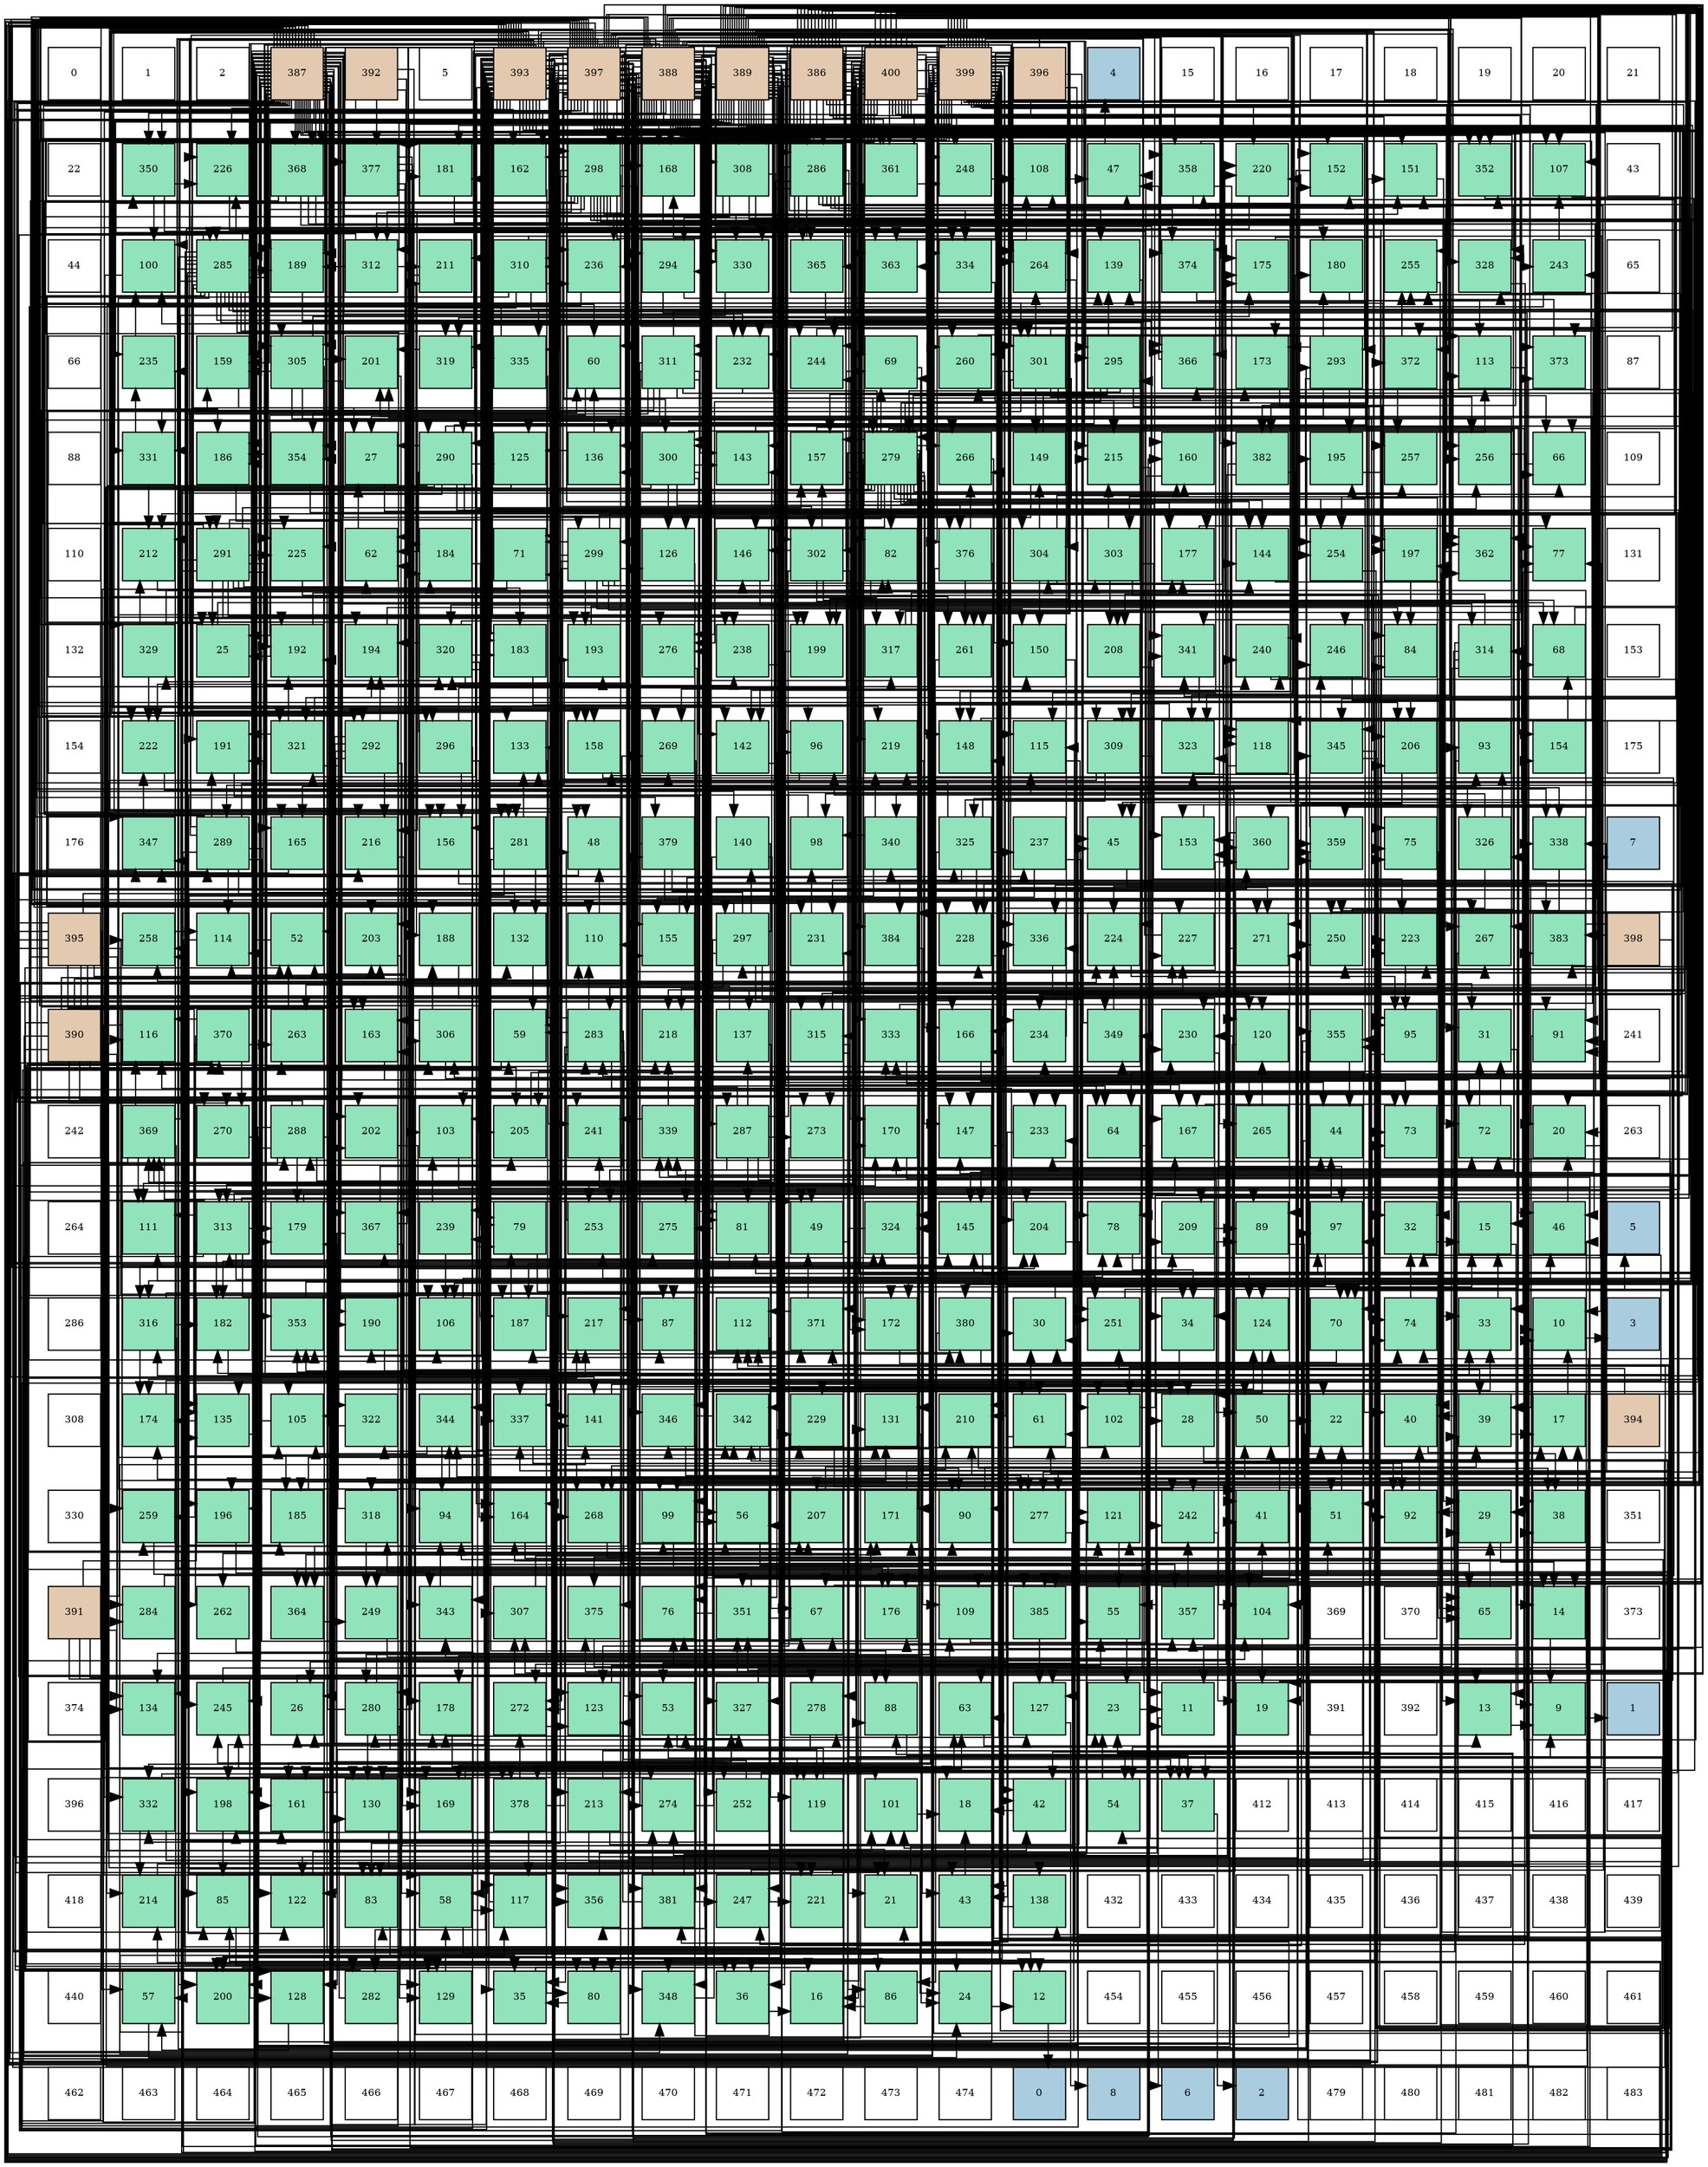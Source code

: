 digraph layout{
 rankdir=TB;
 splines=ortho;
 node [style=filled shape=square fixedsize=true width=0.6];
0[label="0", fontsize=8, fillcolor="#ffffff"];
1[label="1", fontsize=8, fillcolor="#ffffff"];
2[label="2", fontsize=8, fillcolor="#ffffff"];
3[label="387", fontsize=8, fillcolor="#e3c9af"];
4[label="392", fontsize=8, fillcolor="#e3c9af"];
5[label="5", fontsize=8, fillcolor="#ffffff"];
6[label="393", fontsize=8, fillcolor="#e3c9af"];
7[label="397", fontsize=8, fillcolor="#e3c9af"];
8[label="388", fontsize=8, fillcolor="#e3c9af"];
9[label="389", fontsize=8, fillcolor="#e3c9af"];
10[label="386", fontsize=8, fillcolor="#e3c9af"];
11[label="400", fontsize=8, fillcolor="#e3c9af"];
12[label="399", fontsize=8, fillcolor="#e3c9af"];
13[label="396", fontsize=8, fillcolor="#e3c9af"];
14[label="4", fontsize=8, fillcolor="#a9ccde"];
15[label="15", fontsize=8, fillcolor="#ffffff"];
16[label="16", fontsize=8, fillcolor="#ffffff"];
17[label="17", fontsize=8, fillcolor="#ffffff"];
18[label="18", fontsize=8, fillcolor="#ffffff"];
19[label="19", fontsize=8, fillcolor="#ffffff"];
20[label="20", fontsize=8, fillcolor="#ffffff"];
21[label="21", fontsize=8, fillcolor="#ffffff"];
22[label="22", fontsize=8, fillcolor="#ffffff"];
23[label="350", fontsize=8, fillcolor="#91e3bb"];
24[label="226", fontsize=8, fillcolor="#91e3bb"];
25[label="368", fontsize=8, fillcolor="#91e3bb"];
26[label="377", fontsize=8, fillcolor="#91e3bb"];
27[label="181", fontsize=8, fillcolor="#91e3bb"];
28[label="162", fontsize=8, fillcolor="#91e3bb"];
29[label="298", fontsize=8, fillcolor="#91e3bb"];
30[label="168", fontsize=8, fillcolor="#91e3bb"];
31[label="308", fontsize=8, fillcolor="#91e3bb"];
32[label="286", fontsize=8, fillcolor="#91e3bb"];
33[label="361", fontsize=8, fillcolor="#91e3bb"];
34[label="248", fontsize=8, fillcolor="#91e3bb"];
35[label="108", fontsize=8, fillcolor="#91e3bb"];
36[label="47", fontsize=8, fillcolor="#91e3bb"];
37[label="358", fontsize=8, fillcolor="#91e3bb"];
38[label="220", fontsize=8, fillcolor="#91e3bb"];
39[label="152", fontsize=8, fillcolor="#91e3bb"];
40[label="151", fontsize=8, fillcolor="#91e3bb"];
41[label="352", fontsize=8, fillcolor="#91e3bb"];
42[label="107", fontsize=8, fillcolor="#91e3bb"];
43[label="43", fontsize=8, fillcolor="#ffffff"];
44[label="44", fontsize=8, fillcolor="#ffffff"];
45[label="100", fontsize=8, fillcolor="#91e3bb"];
46[label="285", fontsize=8, fillcolor="#91e3bb"];
47[label="189", fontsize=8, fillcolor="#91e3bb"];
48[label="312", fontsize=8, fillcolor="#91e3bb"];
49[label="211", fontsize=8, fillcolor="#91e3bb"];
50[label="310", fontsize=8, fillcolor="#91e3bb"];
51[label="236", fontsize=8, fillcolor="#91e3bb"];
52[label="294", fontsize=8, fillcolor="#91e3bb"];
53[label="330", fontsize=8, fillcolor="#91e3bb"];
54[label="365", fontsize=8, fillcolor="#91e3bb"];
55[label="363", fontsize=8, fillcolor="#91e3bb"];
56[label="334", fontsize=8, fillcolor="#91e3bb"];
57[label="264", fontsize=8, fillcolor="#91e3bb"];
58[label="139", fontsize=8, fillcolor="#91e3bb"];
59[label="374", fontsize=8, fillcolor="#91e3bb"];
60[label="175", fontsize=8, fillcolor="#91e3bb"];
61[label="180", fontsize=8, fillcolor="#91e3bb"];
62[label="255", fontsize=8, fillcolor="#91e3bb"];
63[label="328", fontsize=8, fillcolor="#91e3bb"];
64[label="243", fontsize=8, fillcolor="#91e3bb"];
65[label="65", fontsize=8, fillcolor="#ffffff"];
66[label="66", fontsize=8, fillcolor="#ffffff"];
67[label="235", fontsize=8, fillcolor="#91e3bb"];
68[label="159", fontsize=8, fillcolor="#91e3bb"];
69[label="305", fontsize=8, fillcolor="#91e3bb"];
70[label="201", fontsize=8, fillcolor="#91e3bb"];
71[label="319", fontsize=8, fillcolor="#91e3bb"];
72[label="335", fontsize=8, fillcolor="#91e3bb"];
73[label="60", fontsize=8, fillcolor="#91e3bb"];
74[label="311", fontsize=8, fillcolor="#91e3bb"];
75[label="232", fontsize=8, fillcolor="#91e3bb"];
76[label="244", fontsize=8, fillcolor="#91e3bb"];
77[label="69", fontsize=8, fillcolor="#91e3bb"];
78[label="260", fontsize=8, fillcolor="#91e3bb"];
79[label="301", fontsize=8, fillcolor="#91e3bb"];
80[label="295", fontsize=8, fillcolor="#91e3bb"];
81[label="366", fontsize=8, fillcolor="#91e3bb"];
82[label="173", fontsize=8, fillcolor="#91e3bb"];
83[label="293", fontsize=8, fillcolor="#91e3bb"];
84[label="372", fontsize=8, fillcolor="#91e3bb"];
85[label="113", fontsize=8, fillcolor="#91e3bb"];
86[label="373", fontsize=8, fillcolor="#91e3bb"];
87[label="87", fontsize=8, fillcolor="#ffffff"];
88[label="88", fontsize=8, fillcolor="#ffffff"];
89[label="331", fontsize=8, fillcolor="#91e3bb"];
90[label="186", fontsize=8, fillcolor="#91e3bb"];
91[label="354", fontsize=8, fillcolor="#91e3bb"];
92[label="27", fontsize=8, fillcolor="#91e3bb"];
93[label="290", fontsize=8, fillcolor="#91e3bb"];
94[label="125", fontsize=8, fillcolor="#91e3bb"];
95[label="136", fontsize=8, fillcolor="#91e3bb"];
96[label="300", fontsize=8, fillcolor="#91e3bb"];
97[label="143", fontsize=8, fillcolor="#91e3bb"];
98[label="157", fontsize=8, fillcolor="#91e3bb"];
99[label="279", fontsize=8, fillcolor="#91e3bb"];
100[label="266", fontsize=8, fillcolor="#91e3bb"];
101[label="149", fontsize=8, fillcolor="#91e3bb"];
102[label="215", fontsize=8, fillcolor="#91e3bb"];
103[label="160", fontsize=8, fillcolor="#91e3bb"];
104[label="382", fontsize=8, fillcolor="#91e3bb"];
105[label="195", fontsize=8, fillcolor="#91e3bb"];
106[label="257", fontsize=8, fillcolor="#91e3bb"];
107[label="256", fontsize=8, fillcolor="#91e3bb"];
108[label="66", fontsize=8, fillcolor="#91e3bb"];
109[label="109", fontsize=8, fillcolor="#ffffff"];
110[label="110", fontsize=8, fillcolor="#ffffff"];
111[label="212", fontsize=8, fillcolor="#91e3bb"];
112[label="291", fontsize=8, fillcolor="#91e3bb"];
113[label="225", fontsize=8, fillcolor="#91e3bb"];
114[label="62", fontsize=8, fillcolor="#91e3bb"];
115[label="184", fontsize=8, fillcolor="#91e3bb"];
116[label="71", fontsize=8, fillcolor="#91e3bb"];
117[label="299", fontsize=8, fillcolor="#91e3bb"];
118[label="126", fontsize=8, fillcolor="#91e3bb"];
119[label="146", fontsize=8, fillcolor="#91e3bb"];
120[label="302", fontsize=8, fillcolor="#91e3bb"];
121[label="82", fontsize=8, fillcolor="#91e3bb"];
122[label="376", fontsize=8, fillcolor="#91e3bb"];
123[label="304", fontsize=8, fillcolor="#91e3bb"];
124[label="303", fontsize=8, fillcolor="#91e3bb"];
125[label="177", fontsize=8, fillcolor="#91e3bb"];
126[label="144", fontsize=8, fillcolor="#91e3bb"];
127[label="254", fontsize=8, fillcolor="#91e3bb"];
128[label="197", fontsize=8, fillcolor="#91e3bb"];
129[label="362", fontsize=8, fillcolor="#91e3bb"];
130[label="77", fontsize=8, fillcolor="#91e3bb"];
131[label="131", fontsize=8, fillcolor="#ffffff"];
132[label="132", fontsize=8, fillcolor="#ffffff"];
133[label="329", fontsize=8, fillcolor="#91e3bb"];
134[label="25", fontsize=8, fillcolor="#91e3bb"];
135[label="192", fontsize=8, fillcolor="#91e3bb"];
136[label="194", fontsize=8, fillcolor="#91e3bb"];
137[label="320", fontsize=8, fillcolor="#91e3bb"];
138[label="183", fontsize=8, fillcolor="#91e3bb"];
139[label="193", fontsize=8, fillcolor="#91e3bb"];
140[label="276", fontsize=8, fillcolor="#91e3bb"];
141[label="238", fontsize=8, fillcolor="#91e3bb"];
142[label="199", fontsize=8, fillcolor="#91e3bb"];
143[label="317", fontsize=8, fillcolor="#91e3bb"];
144[label="261", fontsize=8, fillcolor="#91e3bb"];
145[label="150", fontsize=8, fillcolor="#91e3bb"];
146[label="208", fontsize=8, fillcolor="#91e3bb"];
147[label="341", fontsize=8, fillcolor="#91e3bb"];
148[label="240", fontsize=8, fillcolor="#91e3bb"];
149[label="246", fontsize=8, fillcolor="#91e3bb"];
150[label="84", fontsize=8, fillcolor="#91e3bb"];
151[label="314", fontsize=8, fillcolor="#91e3bb"];
152[label="68", fontsize=8, fillcolor="#91e3bb"];
153[label="153", fontsize=8, fillcolor="#ffffff"];
154[label="154", fontsize=8, fillcolor="#ffffff"];
155[label="222", fontsize=8, fillcolor="#91e3bb"];
156[label="191", fontsize=8, fillcolor="#91e3bb"];
157[label="321", fontsize=8, fillcolor="#91e3bb"];
158[label="292", fontsize=8, fillcolor="#91e3bb"];
159[label="296", fontsize=8, fillcolor="#91e3bb"];
160[label="133", fontsize=8, fillcolor="#91e3bb"];
161[label="158", fontsize=8, fillcolor="#91e3bb"];
162[label="269", fontsize=8, fillcolor="#91e3bb"];
163[label="142", fontsize=8, fillcolor="#91e3bb"];
164[label="96", fontsize=8, fillcolor="#91e3bb"];
165[label="219", fontsize=8, fillcolor="#91e3bb"];
166[label="148", fontsize=8, fillcolor="#91e3bb"];
167[label="115", fontsize=8, fillcolor="#91e3bb"];
168[label="309", fontsize=8, fillcolor="#91e3bb"];
169[label="323", fontsize=8, fillcolor="#91e3bb"];
170[label="118", fontsize=8, fillcolor="#91e3bb"];
171[label="345", fontsize=8, fillcolor="#91e3bb"];
172[label="206", fontsize=8, fillcolor="#91e3bb"];
173[label="93", fontsize=8, fillcolor="#91e3bb"];
174[label="154", fontsize=8, fillcolor="#91e3bb"];
175[label="175", fontsize=8, fillcolor="#ffffff"];
176[label="176", fontsize=8, fillcolor="#ffffff"];
177[label="347", fontsize=8, fillcolor="#91e3bb"];
178[label="289", fontsize=8, fillcolor="#91e3bb"];
179[label="165", fontsize=8, fillcolor="#91e3bb"];
180[label="216", fontsize=8, fillcolor="#91e3bb"];
181[label="156", fontsize=8, fillcolor="#91e3bb"];
182[label="281", fontsize=8, fillcolor="#91e3bb"];
183[label="48", fontsize=8, fillcolor="#91e3bb"];
184[label="379", fontsize=8, fillcolor="#91e3bb"];
185[label="140", fontsize=8, fillcolor="#91e3bb"];
186[label="98", fontsize=8, fillcolor="#91e3bb"];
187[label="340", fontsize=8, fillcolor="#91e3bb"];
188[label="325", fontsize=8, fillcolor="#91e3bb"];
189[label="237", fontsize=8, fillcolor="#91e3bb"];
190[label="45", fontsize=8, fillcolor="#91e3bb"];
191[label="153", fontsize=8, fillcolor="#91e3bb"];
192[label="360", fontsize=8, fillcolor="#91e3bb"];
193[label="359", fontsize=8, fillcolor="#91e3bb"];
194[label="75", fontsize=8, fillcolor="#91e3bb"];
195[label="326", fontsize=8, fillcolor="#91e3bb"];
196[label="338", fontsize=8, fillcolor="#91e3bb"];
197[label="7", fontsize=8, fillcolor="#a9ccde"];
198[label="395", fontsize=8, fillcolor="#e3c9af"];
199[label="258", fontsize=8, fillcolor="#91e3bb"];
200[label="114", fontsize=8, fillcolor="#91e3bb"];
201[label="52", fontsize=8, fillcolor="#91e3bb"];
202[label="203", fontsize=8, fillcolor="#91e3bb"];
203[label="188", fontsize=8, fillcolor="#91e3bb"];
204[label="132", fontsize=8, fillcolor="#91e3bb"];
205[label="110", fontsize=8, fillcolor="#91e3bb"];
206[label="155", fontsize=8, fillcolor="#91e3bb"];
207[label="297", fontsize=8, fillcolor="#91e3bb"];
208[label="231", fontsize=8, fillcolor="#91e3bb"];
209[label="384", fontsize=8, fillcolor="#91e3bb"];
210[label="228", fontsize=8, fillcolor="#91e3bb"];
211[label="336", fontsize=8, fillcolor="#91e3bb"];
212[label="224", fontsize=8, fillcolor="#91e3bb"];
213[label="227", fontsize=8, fillcolor="#91e3bb"];
214[label="271", fontsize=8, fillcolor="#91e3bb"];
215[label="250", fontsize=8, fillcolor="#91e3bb"];
216[label="223", fontsize=8, fillcolor="#91e3bb"];
217[label="267", fontsize=8, fillcolor="#91e3bb"];
218[label="383", fontsize=8, fillcolor="#91e3bb"];
219[label="398", fontsize=8, fillcolor="#e3c9af"];
220[label="390", fontsize=8, fillcolor="#e3c9af"];
221[label="116", fontsize=8, fillcolor="#91e3bb"];
222[label="370", fontsize=8, fillcolor="#91e3bb"];
223[label="263", fontsize=8, fillcolor="#91e3bb"];
224[label="163", fontsize=8, fillcolor="#91e3bb"];
225[label="306", fontsize=8, fillcolor="#91e3bb"];
226[label="59", fontsize=8, fillcolor="#91e3bb"];
227[label="283", fontsize=8, fillcolor="#91e3bb"];
228[label="218", fontsize=8, fillcolor="#91e3bb"];
229[label="137", fontsize=8, fillcolor="#91e3bb"];
230[label="315", fontsize=8, fillcolor="#91e3bb"];
231[label="333", fontsize=8, fillcolor="#91e3bb"];
232[label="166", fontsize=8, fillcolor="#91e3bb"];
233[label="234", fontsize=8, fillcolor="#91e3bb"];
234[label="349", fontsize=8, fillcolor="#91e3bb"];
235[label="230", fontsize=8, fillcolor="#91e3bb"];
236[label="120", fontsize=8, fillcolor="#91e3bb"];
237[label="355", fontsize=8, fillcolor="#91e3bb"];
238[label="95", fontsize=8, fillcolor="#91e3bb"];
239[label="31", fontsize=8, fillcolor="#91e3bb"];
240[label="91", fontsize=8, fillcolor="#91e3bb"];
241[label="241", fontsize=8, fillcolor="#ffffff"];
242[label="242", fontsize=8, fillcolor="#ffffff"];
243[label="369", fontsize=8, fillcolor="#91e3bb"];
244[label="270", fontsize=8, fillcolor="#91e3bb"];
245[label="288", fontsize=8, fillcolor="#91e3bb"];
246[label="202", fontsize=8, fillcolor="#91e3bb"];
247[label="103", fontsize=8, fillcolor="#91e3bb"];
248[label="205", fontsize=8, fillcolor="#91e3bb"];
249[label="241", fontsize=8, fillcolor="#91e3bb"];
250[label="339", fontsize=8, fillcolor="#91e3bb"];
251[label="287", fontsize=8, fillcolor="#91e3bb"];
252[label="273", fontsize=8, fillcolor="#91e3bb"];
253[label="170", fontsize=8, fillcolor="#91e3bb"];
254[label="147", fontsize=8, fillcolor="#91e3bb"];
255[label="233", fontsize=8, fillcolor="#91e3bb"];
256[label="64", fontsize=8, fillcolor="#91e3bb"];
257[label="167", fontsize=8, fillcolor="#91e3bb"];
258[label="265", fontsize=8, fillcolor="#91e3bb"];
259[label="44", fontsize=8, fillcolor="#91e3bb"];
260[label="73", fontsize=8, fillcolor="#91e3bb"];
261[label="72", fontsize=8, fillcolor="#91e3bb"];
262[label="20", fontsize=8, fillcolor="#91e3bb"];
263[label="263", fontsize=8, fillcolor="#ffffff"];
264[label="264", fontsize=8, fillcolor="#ffffff"];
265[label="111", fontsize=8, fillcolor="#91e3bb"];
266[label="313", fontsize=8, fillcolor="#91e3bb"];
267[label="179", fontsize=8, fillcolor="#91e3bb"];
268[label="367", fontsize=8, fillcolor="#91e3bb"];
269[label="239", fontsize=8, fillcolor="#91e3bb"];
270[label="79", fontsize=8, fillcolor="#91e3bb"];
271[label="253", fontsize=8, fillcolor="#91e3bb"];
272[label="275", fontsize=8, fillcolor="#91e3bb"];
273[label="81", fontsize=8, fillcolor="#91e3bb"];
274[label="49", fontsize=8, fillcolor="#91e3bb"];
275[label="324", fontsize=8, fillcolor="#91e3bb"];
276[label="145", fontsize=8, fillcolor="#91e3bb"];
277[label="204", fontsize=8, fillcolor="#91e3bb"];
278[label="78", fontsize=8, fillcolor="#91e3bb"];
279[label="209", fontsize=8, fillcolor="#91e3bb"];
280[label="89", fontsize=8, fillcolor="#91e3bb"];
281[label="97", fontsize=8, fillcolor="#91e3bb"];
282[label="32", fontsize=8, fillcolor="#91e3bb"];
283[label="15", fontsize=8, fillcolor="#91e3bb"];
284[label="46", fontsize=8, fillcolor="#91e3bb"];
285[label="5", fontsize=8, fillcolor="#a9ccde"];
286[label="286", fontsize=8, fillcolor="#ffffff"];
287[label="316", fontsize=8, fillcolor="#91e3bb"];
288[label="182", fontsize=8, fillcolor="#91e3bb"];
289[label="353", fontsize=8, fillcolor="#91e3bb"];
290[label="190", fontsize=8, fillcolor="#91e3bb"];
291[label="106", fontsize=8, fillcolor="#91e3bb"];
292[label="187", fontsize=8, fillcolor="#91e3bb"];
293[label="217", fontsize=8, fillcolor="#91e3bb"];
294[label="87", fontsize=8, fillcolor="#91e3bb"];
295[label="112", fontsize=8, fillcolor="#91e3bb"];
296[label="371", fontsize=8, fillcolor="#91e3bb"];
297[label="172", fontsize=8, fillcolor="#91e3bb"];
298[label="380", fontsize=8, fillcolor="#91e3bb"];
299[label="30", fontsize=8, fillcolor="#91e3bb"];
300[label="251", fontsize=8, fillcolor="#91e3bb"];
301[label="34", fontsize=8, fillcolor="#91e3bb"];
302[label="124", fontsize=8, fillcolor="#91e3bb"];
303[label="70", fontsize=8, fillcolor="#91e3bb"];
304[label="74", fontsize=8, fillcolor="#91e3bb"];
305[label="33", fontsize=8, fillcolor="#91e3bb"];
306[label="10", fontsize=8, fillcolor="#91e3bb"];
307[label="3", fontsize=8, fillcolor="#a9ccde"];
308[label="308", fontsize=8, fillcolor="#ffffff"];
309[label="174", fontsize=8, fillcolor="#91e3bb"];
310[label="135", fontsize=8, fillcolor="#91e3bb"];
311[label="105", fontsize=8, fillcolor="#91e3bb"];
312[label="322", fontsize=8, fillcolor="#91e3bb"];
313[label="344", fontsize=8, fillcolor="#91e3bb"];
314[label="337", fontsize=8, fillcolor="#91e3bb"];
315[label="141", fontsize=8, fillcolor="#91e3bb"];
316[label="346", fontsize=8, fillcolor="#91e3bb"];
317[label="342", fontsize=8, fillcolor="#91e3bb"];
318[label="229", fontsize=8, fillcolor="#91e3bb"];
319[label="131", fontsize=8, fillcolor="#91e3bb"];
320[label="210", fontsize=8, fillcolor="#91e3bb"];
321[label="61", fontsize=8, fillcolor="#91e3bb"];
322[label="102", fontsize=8, fillcolor="#91e3bb"];
323[label="28", fontsize=8, fillcolor="#91e3bb"];
324[label="50", fontsize=8, fillcolor="#91e3bb"];
325[label="22", fontsize=8, fillcolor="#91e3bb"];
326[label="40", fontsize=8, fillcolor="#91e3bb"];
327[label="39", fontsize=8, fillcolor="#91e3bb"];
328[label="17", fontsize=8, fillcolor="#91e3bb"];
329[label="394", fontsize=8, fillcolor="#e3c9af"];
330[label="330", fontsize=8, fillcolor="#ffffff"];
331[label="259", fontsize=8, fillcolor="#91e3bb"];
332[label="196", fontsize=8, fillcolor="#91e3bb"];
333[label="185", fontsize=8, fillcolor="#91e3bb"];
334[label="318", fontsize=8, fillcolor="#91e3bb"];
335[label="94", fontsize=8, fillcolor="#91e3bb"];
336[label="164", fontsize=8, fillcolor="#91e3bb"];
337[label="268", fontsize=8, fillcolor="#91e3bb"];
338[label="99", fontsize=8, fillcolor="#91e3bb"];
339[label="56", fontsize=8, fillcolor="#91e3bb"];
340[label="207", fontsize=8, fillcolor="#91e3bb"];
341[label="171", fontsize=8, fillcolor="#91e3bb"];
342[label="90", fontsize=8, fillcolor="#91e3bb"];
343[label="277", fontsize=8, fillcolor="#91e3bb"];
344[label="121", fontsize=8, fillcolor="#91e3bb"];
345[label="242", fontsize=8, fillcolor="#91e3bb"];
346[label="41", fontsize=8, fillcolor="#91e3bb"];
347[label="51", fontsize=8, fillcolor="#91e3bb"];
348[label="92", fontsize=8, fillcolor="#91e3bb"];
349[label="29", fontsize=8, fillcolor="#91e3bb"];
350[label="38", fontsize=8, fillcolor="#91e3bb"];
351[label="351", fontsize=8, fillcolor="#ffffff"];
352[label="391", fontsize=8, fillcolor="#e3c9af"];
353[label="284", fontsize=8, fillcolor="#91e3bb"];
354[label="262", fontsize=8, fillcolor="#91e3bb"];
355[label="364", fontsize=8, fillcolor="#91e3bb"];
356[label="249", fontsize=8, fillcolor="#91e3bb"];
357[label="343", fontsize=8, fillcolor="#91e3bb"];
358[label="307", fontsize=8, fillcolor="#91e3bb"];
359[label="375", fontsize=8, fillcolor="#91e3bb"];
360[label="76", fontsize=8, fillcolor="#91e3bb"];
361[label="351", fontsize=8, fillcolor="#91e3bb"];
362[label="67", fontsize=8, fillcolor="#91e3bb"];
363[label="176", fontsize=8, fillcolor="#91e3bb"];
364[label="109", fontsize=8, fillcolor="#91e3bb"];
365[label="385", fontsize=8, fillcolor="#91e3bb"];
366[label="55", fontsize=8, fillcolor="#91e3bb"];
367[label="357", fontsize=8, fillcolor="#91e3bb"];
368[label="104", fontsize=8, fillcolor="#91e3bb"];
369[label="369", fontsize=8, fillcolor="#ffffff"];
370[label="370", fontsize=8, fillcolor="#ffffff"];
371[label="65", fontsize=8, fillcolor="#91e3bb"];
372[label="14", fontsize=8, fillcolor="#91e3bb"];
373[label="373", fontsize=8, fillcolor="#ffffff"];
374[label="374", fontsize=8, fillcolor="#ffffff"];
375[label="134", fontsize=8, fillcolor="#91e3bb"];
376[label="245", fontsize=8, fillcolor="#91e3bb"];
377[label="26", fontsize=8, fillcolor="#91e3bb"];
378[label="280", fontsize=8, fillcolor="#91e3bb"];
379[label="178", fontsize=8, fillcolor="#91e3bb"];
380[label="272", fontsize=8, fillcolor="#91e3bb"];
381[label="123", fontsize=8, fillcolor="#91e3bb"];
382[label="53", fontsize=8, fillcolor="#91e3bb"];
383[label="327", fontsize=8, fillcolor="#91e3bb"];
384[label="278", fontsize=8, fillcolor="#91e3bb"];
385[label="88", fontsize=8, fillcolor="#91e3bb"];
386[label="63", fontsize=8, fillcolor="#91e3bb"];
387[label="127", fontsize=8, fillcolor="#91e3bb"];
388[label="23", fontsize=8, fillcolor="#91e3bb"];
389[label="11", fontsize=8, fillcolor="#91e3bb"];
390[label="19", fontsize=8, fillcolor="#91e3bb"];
391[label="391", fontsize=8, fillcolor="#ffffff"];
392[label="392", fontsize=8, fillcolor="#ffffff"];
393[label="13", fontsize=8, fillcolor="#91e3bb"];
394[label="9", fontsize=8, fillcolor="#91e3bb"];
395[label="1", fontsize=8, fillcolor="#a9ccde"];
396[label="396", fontsize=8, fillcolor="#ffffff"];
397[label="332", fontsize=8, fillcolor="#91e3bb"];
398[label="198", fontsize=8, fillcolor="#91e3bb"];
399[label="161", fontsize=8, fillcolor="#91e3bb"];
400[label="130", fontsize=8, fillcolor="#91e3bb"];
401[label="169", fontsize=8, fillcolor="#91e3bb"];
402[label="378", fontsize=8, fillcolor="#91e3bb"];
403[label="213", fontsize=8, fillcolor="#91e3bb"];
404[label="274", fontsize=8, fillcolor="#91e3bb"];
405[label="252", fontsize=8, fillcolor="#91e3bb"];
406[label="119", fontsize=8, fillcolor="#91e3bb"];
407[label="101", fontsize=8, fillcolor="#91e3bb"];
408[label="18", fontsize=8, fillcolor="#91e3bb"];
409[label="42", fontsize=8, fillcolor="#91e3bb"];
410[label="54", fontsize=8, fillcolor="#91e3bb"];
411[label="37", fontsize=8, fillcolor="#91e3bb"];
412[label="412", fontsize=8, fillcolor="#ffffff"];
413[label="413", fontsize=8, fillcolor="#ffffff"];
414[label="414", fontsize=8, fillcolor="#ffffff"];
415[label="415", fontsize=8, fillcolor="#ffffff"];
416[label="416", fontsize=8, fillcolor="#ffffff"];
417[label="417", fontsize=8, fillcolor="#ffffff"];
418[label="418", fontsize=8, fillcolor="#ffffff"];
419[label="214", fontsize=8, fillcolor="#91e3bb"];
420[label="85", fontsize=8, fillcolor="#91e3bb"];
421[label="122", fontsize=8, fillcolor="#91e3bb"];
422[label="83", fontsize=8, fillcolor="#91e3bb"];
423[label="58", fontsize=8, fillcolor="#91e3bb"];
424[label="117", fontsize=8, fillcolor="#91e3bb"];
425[label="356", fontsize=8, fillcolor="#91e3bb"];
426[label="381", fontsize=8, fillcolor="#91e3bb"];
427[label="247", fontsize=8, fillcolor="#91e3bb"];
428[label="221", fontsize=8, fillcolor="#91e3bb"];
429[label="21", fontsize=8, fillcolor="#91e3bb"];
430[label="43", fontsize=8, fillcolor="#91e3bb"];
431[label="138", fontsize=8, fillcolor="#91e3bb"];
432[label="432", fontsize=8, fillcolor="#ffffff"];
433[label="433", fontsize=8, fillcolor="#ffffff"];
434[label="434", fontsize=8, fillcolor="#ffffff"];
435[label="435", fontsize=8, fillcolor="#ffffff"];
436[label="436", fontsize=8, fillcolor="#ffffff"];
437[label="437", fontsize=8, fillcolor="#ffffff"];
438[label="438", fontsize=8, fillcolor="#ffffff"];
439[label="439", fontsize=8, fillcolor="#ffffff"];
440[label="440", fontsize=8, fillcolor="#ffffff"];
441[label="57", fontsize=8, fillcolor="#91e3bb"];
442[label="200", fontsize=8, fillcolor="#91e3bb"];
443[label="128", fontsize=8, fillcolor="#91e3bb"];
444[label="282", fontsize=8, fillcolor="#91e3bb"];
445[label="129", fontsize=8, fillcolor="#91e3bb"];
446[label="35", fontsize=8, fillcolor="#91e3bb"];
447[label="80", fontsize=8, fillcolor="#91e3bb"];
448[label="348", fontsize=8, fillcolor="#91e3bb"];
449[label="36", fontsize=8, fillcolor="#91e3bb"];
450[label="16", fontsize=8, fillcolor="#91e3bb"];
451[label="86", fontsize=8, fillcolor="#91e3bb"];
452[label="24", fontsize=8, fillcolor="#91e3bb"];
453[label="12", fontsize=8, fillcolor="#91e3bb"];
454[label="454", fontsize=8, fillcolor="#ffffff"];
455[label="455", fontsize=8, fillcolor="#ffffff"];
456[label="456", fontsize=8, fillcolor="#ffffff"];
457[label="457", fontsize=8, fillcolor="#ffffff"];
458[label="458", fontsize=8, fillcolor="#ffffff"];
459[label="459", fontsize=8, fillcolor="#ffffff"];
460[label="460", fontsize=8, fillcolor="#ffffff"];
461[label="461", fontsize=8, fillcolor="#ffffff"];
462[label="462", fontsize=8, fillcolor="#ffffff"];
463[label="463", fontsize=8, fillcolor="#ffffff"];
464[label="464", fontsize=8, fillcolor="#ffffff"];
465[label="465", fontsize=8, fillcolor="#ffffff"];
466[label="466", fontsize=8, fillcolor="#ffffff"];
467[label="467", fontsize=8, fillcolor="#ffffff"];
468[label="468", fontsize=8, fillcolor="#ffffff"];
469[label="469", fontsize=8, fillcolor="#ffffff"];
470[label="470", fontsize=8, fillcolor="#ffffff"];
471[label="471", fontsize=8, fillcolor="#ffffff"];
472[label="472", fontsize=8, fillcolor="#ffffff"];
473[label="473", fontsize=8, fillcolor="#ffffff"];
474[label="474", fontsize=8, fillcolor="#ffffff"];
475[label="0", fontsize=8, fillcolor="#a9ccde"];
476[label="8", fontsize=8, fillcolor="#a9ccde"];
477[label="6", fontsize=8, fillcolor="#a9ccde"];
478[label="2", fontsize=8, fillcolor="#a9ccde"];
479[label="479", fontsize=8, fillcolor="#ffffff"];
480[label="480", fontsize=8, fillcolor="#ffffff"];
481[label="481", fontsize=8, fillcolor="#ffffff"];
482[label="482", fontsize=8, fillcolor="#ffffff"];
483[label="483", fontsize=8, fillcolor="#ffffff"];
edge [constraint=false, style=vis];394 -> 395;
306 -> 307;
389 -> 477;
453 -> 475;
393 -> 394;
372 -> 394;
283 -> 394;
450 -> 394;
328 -> 306;
408 -> 306;
390 -> 306;
262 -> 306;
429 -> 389;
325 -> 389;
388 -> 389;
452 -> 453;
134 -> 393;
377 -> 393;
92 -> 393;
323 -> 372;
349 -> 372;
299 -> 283;
239 -> 283;
282 -> 283;
305 -> 283;
301 -> 450;
446 -> 450;
449 -> 450;
411 -> 478;
350 -> 328;
327 -> 328;
326 -> 328;
346 -> 328;
409 -> 408;
430 -> 408;
259 -> 390;
190 -> 262;
284 -> 262;
36 -> 14;
183 -> 429;
274 -> 429;
324 -> 325;
347 -> 325;
201 -> 388;
382 -> 388;
410 -> 388;
366 -> 388;
339 -> 389;
441 -> 452;
423 -> 452;
226 -> 453;
73 -> 134;
321 -> 377;
114 -> 92;
386 -> 393;
256 -> 323;
371 -> 349;
108 -> 349;
362 -> 372;
152 -> 372;
77 -> 299;
303 -> 299;
116 -> 239;
261 -> 239;
260 -> 239;
304 -> 282;
194 -> 282;
360 -> 305;
130 -> 305;
278 -> 301;
270 -> 301;
447 -> 446;
273 -> 446;
121 -> 446;
422 -> 446;
150 -> 449;
420 -> 449;
451 -> 450;
294 -> 411;
385 -> 411;
280 -> 350;
342 -> 327;
240 -> 327;
348 -> 326;
173 -> 326;
335 -> 346;
238 -> 409;
164 -> 409;
281 -> 430;
186 -> 430;
338 -> 430;
45 -> 408;
407 -> 408;
322 -> 259;
247 -> 390;
368 -> 390;
311 -> 190;
291 -> 284;
42 -> 262;
35 -> 36;
364 -> 36;
205 -> 183;
265 -> 274;
295 -> 429;
85 -> 429;
200 -> 324;
167 -> 347;
221 -> 325;
424 -> 325;
170 -> 201;
406 -> 382;
236 -> 410;
344 -> 366;
421 -> 366;
381 -> 366;
302 -> 366;
94 -> 339;
118 -> 339;
387 -> 476;
443 -> 441;
445 -> 423;
400 -> 452;
319 -> 452;
204 -> 226;
160 -> 226;
375 -> 453;
310 -> 453;
95 -> 73;
95 -> 94;
229 -> 321;
229 -> 114;
431 -> 386;
58 -> 386;
185 -> 256;
185 -> 273;
185 -> 406;
315 -> 323;
163 -> 323;
97 -> 323;
126 -> 371;
276 -> 371;
119 -> 371;
254 -> 371;
166 -> 108;
101 -> 108;
101 -> 118;
145 -> 349;
40 -> 349;
39 -> 362;
191 -> 152;
174 -> 152;
206 -> 77;
181 -> 303;
98 -> 303;
161 -> 303;
68 -> 303;
103 -> 299;
399 -> 299;
28 -> 116;
224 -> 261;
336 -> 260;
179 -> 260;
232 -> 260;
257 -> 260;
30 -> 239;
401 -> 304;
253 -> 304;
341 -> 304;
297 -> 304;
82 -> 194;
309 -> 282;
60 -> 282;
363 -> 360;
125 -> 130;
379 -> 130;
267 -> 130;
61 -> 130;
27 -> 305;
288 -> 305;
138 -> 278;
115 -> 270;
333 -> 270;
90 -> 270;
292 -> 270;
203 -> 301;
47 -> 301;
290 -> 447;
156 -> 273;
135 -> 121;
139 -> 422;
136 -> 150;
105 -> 150;
332 -> 150;
128 -> 150;
398 -> 420;
142 -> 449;
442 -> 449;
70 -> 451;
246 -> 294;
202 -> 385;
277 -> 411;
248 -> 411;
172 -> 280;
340 -> 280;
146 -> 280;
279 -> 280;
320 -> 350;
49 -> 342;
111 -> 240;
403 -> 240;
403 -> 281;
403 -> 407;
419 -> 240;
102 -> 327;
180 -> 327;
293 -> 348;
228 -> 173;
165 -> 326;
38 -> 335;
428 -> 346;
155 -> 346;
216 -> 238;
212 -> 238;
113 -> 238;
24 -> 238;
213 -> 164;
210 -> 409;
318 -> 409;
235 -> 281;
208 -> 186;
75 -> 338;
255 -> 430;
233 -> 45;
67 -> 45;
51 -> 407;
189 -> 322;
189 -> 247;
141 -> 259;
269 -> 247;
269 -> 291;
148 -> 247;
249 -> 368;
345 -> 390;
64 -> 311;
64 -> 42;
76 -> 284;
376 -> 284;
149 -> 284;
427 -> 262;
34 -> 35;
356 -> 364;
215 -> 36;
300 -> 285;
405 -> 205;
405 -> 170;
271 -> 183;
127 -> 265;
62 -> 295;
107 -> 295;
106 -> 85;
199 -> 200;
331 -> 167;
78 -> 347;
144 -> 221;
354 -> 424;
223 -> 201;
57 -> 382;
258 -> 236;
100 -> 410;
217 -> 410;
337 -> 344;
162 -> 344;
244 -> 421;
214 -> 421;
380 -> 381;
252 -> 381;
404 -> 302;
272 -> 339;
140 -> 339;
343 -> 387;
384 -> 443;
99 -> 441;
99 -> 256;
99 -> 108;
99 -> 77;
99 -> 261;
99 -> 121;
99 -> 170;
99 -> 400;
99 -> 319;
99 -> 315;
99 -> 163;
99 -> 126;
99 -> 276;
99 -> 119;
99 -> 254;
99 -> 166;
99 -> 40;
99 -> 191;
99 -> 206;
99 -> 181;
99 -> 98;
99 -> 103;
99 -> 399;
99 -> 224;
99 -> 336;
99 -> 232;
99 -> 30;
99 -> 401;
99 -> 341;
99 -> 297;
99 -> 82;
99 -> 60;
99 -> 125;
99 -> 379;
99 -> 267;
99 -> 100;
99 -> 272;
99 -> 140;
378 -> 406;
378 -> 445;
378 -> 400;
378 -> 319;
378 -> 246;
378 -> 277;
182 -> 423;
182 -> 385;
182 -> 421;
182 -> 204;
182 -> 160;
444 -> 226;
444 -> 400;
227 -> 382;
227 -> 226;
227 -> 294;
227 -> 205;
227 -> 406;
227 -> 160;
227 -> 277;
227 -> 337;
227 -> 380;
353 -> 160;
46 -> 278;
46 -> 447;
46 -> 273;
46 -> 422;
46 -> 420;
46 -> 205;
46 -> 375;
46 -> 310;
46 -> 138;
46 -> 115;
46 -> 333;
46 -> 90;
46 -> 203;
46 -> 47;
46 -> 290;
46 -> 156;
46 -> 135;
46 -> 139;
46 -> 105;
46 -> 332;
46 -> 128;
46 -> 398;
46 -> 142;
46 -> 442;
46 -> 202;
46 -> 248;
32 -> 134;
32 -> 77;
32 -> 360;
32 -> 295;
32 -> 167;
32 -> 344;
32 -> 95;
32 -> 58;
32 -> 179;
32 -> 27;
32 -> 333;
32 -> 292;
32 -> 271;
32 -> 106;
32 -> 140;
251 -> 324;
251 -> 273;
251 -> 167;
251 -> 95;
251 -> 229;
251 -> 271;
251 -> 252;
245 -> 73;
245 -> 362;
245 -> 431;
245 -> 68;
245 -> 103;
245 -> 363;
245 -> 267;
245 -> 332;
178 -> 73;
178 -> 200;
178 -> 424;
178 -> 315;
178 -> 126;
178 -> 254;
178 -> 145;
178 -> 290;
178 -> 156;
178 -> 139;
93 -> 134;
93 -> 377;
93 -> 92;
93 -> 321;
93 -> 114;
93 -> 386;
93 -> 362;
93 -> 94;
93 -> 58;
93 -> 39;
93 -> 174;
112 -> 134;
112 -> 114;
112 -> 360;
112 -> 98;
112 -> 336;
112 -> 179;
112 -> 138;
112 -> 115;
112 -> 320;
112 -> 419;
112 -> 180;
112 -> 113;
112 -> 141;
112 -> 249;
158 -> 321;
158 -> 420;
158 -> 341;
158 -> 379;
158 -> 136;
158 -> 340;
158 -> 279;
158 -> 180;
83 -> 92;
83 -> 82;
83 -> 125;
83 -> 61;
83 -> 105;
52 -> 431;
52 -> 58;
80 -> 94;
80 -> 58;
80 -> 98;
80 -> 128;
80 -> 78;
80 -> 337;
80 -> 140;
159 -> 386;
159 -> 77;
159 -> 181;
159 -> 336;
159 -> 115;
207 -> 364;
207 -> 185;
207 -> 97;
207 -> 156;
207 -> 49;
207 -> 300;
207 -> 405;
207 -> 380;
207 -> 272;
29 -> 261;
29 -> 315;
29 -> 97;
29 -> 126;
29 -> 276;
29 -> 166;
29 -> 40;
29 -> 206;
29 -> 181;
29 -> 161;
29 -> 68;
29 -> 399;
29 -> 28;
29 -> 224;
29 -> 179;
29 -> 30;
29 -> 253;
29 -> 379;
29 -> 61;
29 -> 217;
117 -> 274;
117 -> 116;
117 -> 121;
117 -> 422;
117 -> 381;
117 -> 118;
117 -> 163;
117 -> 119;
117 -> 145;
117 -> 40;
117 -> 139;
117 -> 62;
96 -> 360;
96 -> 118;
96 -> 97;
96 -> 145;
96 -> 341;
96 -> 100;
96 -> 140;
79 -> 447;
79 -> 85;
79 -> 170;
79 -> 276;
79 -> 101;
79 -> 135;
79 -> 127;
79 -> 107;
79 -> 57;
79 -> 214;
120 -> 152;
120 -> 119;
120 -> 98;
120 -> 253;
120 -> 363;
120 -> 258;
124 -> 119;
124 -> 172;
124 -> 146;
124 -> 102;
124 -> 216;
123 -> 101;
123 -> 145;
123 -> 103;
123 -> 125;
69 -> 347;
69 -> 201;
69 -> 191;
69 -> 161;
69 -> 68;
69 -> 60;
69 -> 70;
69 -> 217;
225 -> 174;
225 -> 224;
225 -> 203;
358 -> 206;
31 -> 181;
31 -> 161;
31 -> 103;
31 -> 292;
31 -> 332;
168 -> 116;
168 -> 232;
168 -> 257;
168 -> 70;
50 -> 364;
50 -> 224;
50 -> 203;
50 -> 49;
50 -> 233;
50 -> 51;
74 -> 261;
74 -> 342;
74 -> 338;
74 -> 403;
74 -> 180;
74 -> 38;
74 -> 155;
74 -> 213;
74 -> 235;
74 -> 269;
74 -> 376;
48 -> 232;
48 -> 47;
48 -> 49;
266 -> 194;
266 -> 236;
266 -> 257;
266 -> 401;
266 -> 309;
266 -> 267;
266 -> 27;
266 -> 288;
266 -> 70;
151 -> 341;
151 -> 146;
151 -> 279;
151 -> 180;
151 -> 356;
230 -> 342;
230 -> 297;
230 -> 105;
287 -> 297;
287 -> 309;
287 -> 363;
287 -> 288;
143 -> 125;
143 -> 61;
334 -> 267;
334 -> 356;
71 -> 27;
71 -> 70;
137 -> 183;
137 -> 138;
137 -> 292;
137 -> 139;
137 -> 136;
137 -> 142;
157 -> 292;
157 -> 156;
157 -> 135;
157 -> 136;
312 -> 135;
169 -> 451;
275 -> 451;
188 -> 340;
188 -> 210;
188 -> 208;
188 -> 189;
188 -> 148;
188 -> 64;
188 -> 76;
195 -> 173;
195 -> 186;
195 -> 320;
383 -> 350;
63 -> 350;
133 -> 111;
133 -> 38;
133 -> 155;
53 -> 111;
89 -> 111;
89 -> 67;
397 -> 281;
397 -> 407;
397 -> 419;
397 -> 67;
231 -> 240;
231 -> 368;
56 -> 102;
72 -> 291;
72 -> 293;
211 -> 348;
314 -> 348;
196 -> 348;
250 -> 228;
250 -> 249;
187 -> 186;
187 -> 165;
187 -> 428;
147 -> 326;
317 -> 38;
357 -> 335;
313 -> 335;
313 -> 311;
171 -> 335;
171 -> 376;
171 -> 149;
316 -> 428;
316 -> 213;
316 -> 427;
177 -> 155;
448 -> 346;
234 -> 212;
234 -> 24;
23 -> 45;
23 -> 212;
23 -> 24;
361 -> 164;
361 -> 318;
361 -> 214;
41 -> 318;
289 -> 75;
91 -> 255;
237 -> 259;
237 -> 322;
237 -> 368;
425 -> 345;
367 -> 345;
37 -> 190;
37 -> 42;
37 -> 170;
193 -> 149;
192 -> 427;
33 -> 34;
129 -> 35;
55 -> 35;
355 -> 356;
54 -> 215;
81 -> 36;
268 -> 205;
268 -> 406;
268 -> 421;
268 -> 162;
25 -> 183;
25 -> 223;
25 -> 258;
25 -> 244;
25 -> 252;
243 -> 274;
243 -> 265;
243 -> 221;
243 -> 106;
243 -> 331;
243 -> 100;
243 -> 404;
222 -> 265;
222 -> 221;
222 -> 331;
222 -> 354;
222 -> 223;
222 -> 244;
296 -> 274;
296 -> 295;
84 -> 62;
84 -> 106;
86 -> 62;
59 -> 85;
359 -> 85;
122 -> 382;
122 -> 199;
122 -> 144;
122 -> 100;
26 -> 324;
26 -> 201;
26 -> 200;
26 -> 337;
26 -> 214;
402 -> 347;
402 -> 424;
402 -> 380;
184 -> 236;
184 -> 302;
184 -> 217;
184 -> 404;
298 -> 302;
298 -> 337;
426 -> 344;
426 -> 381;
426 -> 404;
104 -> 214;
104 -> 380;
104 -> 404;
218 -> 197;
209 -> 343;
365 -> 387;
10 -> 92;
10 -> 259;
10 -> 281;
10 -> 338;
10 -> 291;
10 -> 236;
10 -> 302;
10 -> 206;
10 -> 161;
10 -> 399;
10 -> 257;
10 -> 288;
10 -> 333;
10 -> 90;
10 -> 165;
10 -> 24;
10 -> 255;
10 -> 345;
10 -> 76;
10 -> 34;
10 -> 32;
10 -> 245;
10 -> 112;
10 -> 80;
10 -> 159;
10 -> 358;
10 -> 31;
10 -> 334;
10 -> 71;
10 -> 195;
10 -> 63;
10 -> 231;
10 -> 72;
10 -> 314;
10 -> 250;
10 -> 129;
10 -> 55;
10 -> 355;
10 -> 54;
10 -> 81;
10 -> 243;
10 -> 122;
10 -> 26;
10 -> 402;
10 -> 209;
10 -> 365;
3 -> 377;
3 -> 190;
3 -> 194;
3 -> 164;
3 -> 407;
3 -> 247;
3 -> 368;
3 -> 311;
3 -> 291;
3 -> 42;
3 -> 126;
3 -> 254;
3 -> 166;
3 -> 39;
3 -> 191;
3 -> 399;
3 -> 28;
3 -> 232;
3 -> 30;
3 -> 401;
3 -> 253;
3 -> 297;
3 -> 309;
3 -> 60;
3 -> 27;
3 -> 47;
3 -> 290;
3 -> 128;
3 -> 398;
3 -> 442;
3 -> 172;
3 -> 293;
3 -> 228;
3 -> 216;
3 -> 212;
3 -> 113;
3 -> 24;
3 -> 213;
3 -> 210;
3 -> 235;
3 -> 208;
3 -> 75;
3 -> 51;
3 -> 141;
3 -> 148;
3 -> 249;
3 -> 345;
3 -> 376;
3 -> 215;
3 -> 32;
3 -> 245;
3 -> 158;
3 -> 83;
3 -> 80;
3 -> 207;
3 -> 117;
3 -> 79;
3 -> 225;
3 -> 151;
3 -> 230;
3 -> 143;
3 -> 312;
3 -> 169;
3 -> 195;
3 -> 383;
3 -> 63;
3 -> 133;
3 -> 53;
3 -> 56;
3 -> 211;
3 -> 314;
3 -> 187;
3 -> 147;
3 -> 317;
3 -> 357;
3 -> 177;
3 -> 448;
3 -> 41;
3 -> 289;
3 -> 91;
3 -> 193;
3 -> 192;
3 -> 55;
3 -> 54;
3 -> 81;
3 -> 268;
3 -> 25;
3 -> 243;
3 -> 122;
3 -> 26;
3 -> 402;
3 -> 184;
8 -> 321;
8 -> 114;
8 -> 256;
8 -> 362;
8 -> 278;
8 -> 121;
8 -> 420;
8 -> 173;
8 -> 45;
8 -> 322;
8 -> 42;
8 -> 163;
8 -> 40;
8 -> 39;
8 -> 191;
8 -> 68;
8 -> 28;
8 -> 30;
8 -> 379;
8 -> 90;
8 -> 47;
8 -> 136;
8 -> 398;
8 -> 142;
8 -> 419;
8 -> 102;
8 -> 318;
8 -> 255;
8 -> 249;
8 -> 34;
8 -> 62;
8 -> 217;
8 -> 343;
8 -> 251;
8 -> 178;
8 -> 83;
8 -> 52;
8 -> 80;
8 -> 159;
8 -> 207;
8 -> 96;
8 -> 79;
8 -> 120;
8 -> 69;
8 -> 225;
8 -> 31;
8 -> 168;
8 -> 50;
8 -> 74;
8 -> 48;
8 -> 266;
8 -> 143;
8 -> 137;
8 -> 188;
8 -> 383;
8 -> 133;
8 -> 53;
8 -> 89;
8 -> 397;
8 -> 231;
8 -> 72;
8 -> 211;
8 -> 196;
8 -> 250;
8 -> 357;
8 -> 171;
8 -> 316;
8 -> 289;
8 -> 91;
8 -> 33;
8 -> 355;
8 -> 54;
8 -> 81;
8 -> 268;
8 -> 222;
8 -> 296;
8 -> 84;
8 -> 122;
8 -> 298;
8 -> 426;
8 -> 104;
8 -> 218;
8 -> 365;
9 -> 377;
9 -> 190;
9 -> 108;
9 -> 152;
9 -> 278;
9 -> 447;
9 -> 164;
9 -> 322;
9 -> 311;
9 -> 387;
9 -> 97;
9 -> 276;
9 -> 166;
9 -> 39;
9 -> 257;
9 -> 401;
9 -> 253;
9 -> 309;
9 -> 60;
9 -> 363;
9 -> 288;
9 -> 142;
9 -> 442;
9 -> 165;
9 -> 212;
9 -> 210;
9 -> 75;
9 -> 233;
9 -> 67;
9 -> 148;
9 -> 149;
9 -> 427;
9 -> 343;
9 -> 32;
9 -> 178;
9 -> 112;
9 -> 158;
9 -> 117;
9 -> 79;
9 -> 124;
9 -> 69;
9 -> 225;
9 -> 358;
9 -> 31;
9 -> 74;
9 -> 48;
9 -> 230;
9 -> 287;
9 -> 143;
9 -> 169;
9 -> 383;
9 -> 63;
9 -> 56;
9 -> 196;
9 -> 147;
9 -> 317;
9 -> 313;
9 -> 177;
9 -> 448;
9 -> 234;
9 -> 41;
9 -> 425;
9 -> 367;
9 -> 193;
9 -> 192;
9 -> 25;
9 -> 243;
9 -> 298;
220 -> 423;
220 -> 385;
220 -> 443;
220 -> 445;
220 -> 400;
220 -> 204;
220 -> 375;
220 -> 310;
220 -> 246;
220 -> 202;
220 -> 248;
352 -> 423;
352 -> 443;
352 -> 445;
352 -> 319;
352 -> 375;
352 -> 310;
352 -> 353;
4 -> 268;
4 -> 25;
4 -> 26;
4 -> 402;
4 -> 184;
6 -> 422;
6 -> 294;
6 -> 200;
6 -> 424;
6 -> 319;
6 -> 160;
6 -> 375;
6 -> 185;
6 -> 315;
6 -> 163;
6 -> 254;
6 -> 336;
6 -> 82;
6 -> 138;
6 -> 90;
6 -> 290;
6 -> 398;
6 -> 442;
6 -> 202;
6 -> 277;
6 -> 248;
6 -> 228;
6 -> 165;
6 -> 235;
6 -> 141;
6 -> 269;
6 -> 405;
6 -> 127;
6 -> 107;
6 -> 199;
6 -> 78;
6 -> 144;
6 -> 57;
6 -> 162;
6 -> 272;
6 -> 378;
6 -> 182;
6 -> 444;
6 -> 251;
6 -> 93;
6 -> 29;
6 -> 120;
6 -> 124;
6 -> 123;
6 -> 358;
6 -> 50;
6 -> 48;
6 -> 151;
6 -> 230;
6 -> 334;
6 -> 157;
6 -> 312;
6 -> 275;
6 -> 188;
6 -> 53;
6 -> 89;
6 -> 72;
6 -> 211;
6 -> 314;
6 -> 196;
6 -> 147;
6 -> 357;
6 -> 313;
6 -> 177;
6 -> 23;
6 -> 361;
6 -> 41;
6 -> 289;
6 -> 237;
6 -> 425;
6 -> 367;
6 -> 37;
6 -> 129;
6 -> 222;
6 -> 86;
6 -> 359;
329 -> 300;
198 -> 441;
198 -> 294;
198 -> 385;
198 -> 445;
198 -> 204;
198 -> 310;
198 -> 246;
198 -> 202;
198 -> 277;
198 -> 248;
198 -> 384;
198 -> 444;
198 -> 353;
13 -> 300;
13 -> 33;
13 -> 129;
13 -> 55;
13 -> 218;
7 -> 73;
7 -> 95;
7 -> 229;
7 -> 172;
7 -> 340;
7 -> 146;
7 -> 320;
7 -> 403;
7 -> 293;
7 -> 228;
7 -> 428;
7 -> 155;
7 -> 216;
7 -> 113;
7 -> 213;
7 -> 210;
7 -> 208;
7 -> 75;
7 -> 51;
7 -> 189;
7 -> 76;
7 -> 199;
7 -> 331;
7 -> 57;
7 -> 162;
7 -> 244;
7 -> 252;
7 -> 99;
7 -> 182;
7 -> 227;
7 -> 46;
7 -> 93;
7 -> 52;
7 -> 96;
7 -> 123;
7 -> 137;
7 -> 157;
7 -> 275;
7 -> 383;
7 -> 63;
7 -> 89;
7 -> 397;
7 -> 314;
7 -> 196;
7 -> 250;
7 -> 317;
7 -> 171;
7 -> 316;
7 -> 177;
7 -> 448;
7 -> 234;
7 -> 23;
7 -> 361;
7 -> 41;
7 -> 289;
7 -> 91;
7 -> 237;
7 -> 425;
7 -> 37;
7 -> 193;
7 -> 192;
7 -> 33;
7 -> 81;
7 -> 84;
7 -> 86;
7 -> 59;
7 -> 359;
7 -> 298;
7 -> 426;
7 -> 104;
219 -> 387;
219 -> 343;
219 -> 218;
219 -> 209;
12 -> 342;
12 -> 338;
12 -> 167;
12 -> 221;
12 -> 172;
12 -> 279;
12 -> 320;
12 -> 111;
12 -> 102;
12 -> 293;
12 -> 38;
12 -> 216;
12 -> 113;
12 -> 235;
12 -> 255;
12 -> 233;
12 -> 51;
12 -> 148;
12 -> 64;
12 -> 76;
12 -> 376;
12 -> 215;
12 -> 127;
12 -> 107;
12 -> 78;
12 -> 144;
12 -> 223;
12 -> 57;
12 -> 384;
12 -> 99;
12 -> 378;
12 -> 227;
12 -> 46;
12 -> 29;
12 -> 96;
12 -> 120;
12 -> 123;
12 -> 69;
12 -> 168;
12 -> 266;
12 -> 287;
12 -> 71;
12 -> 137;
12 -> 157;
12 -> 169;
12 -> 275;
12 -> 53;
12 -> 397;
12 -> 231;
12 -> 56;
12 -> 211;
12 -> 187;
12 -> 147;
12 -> 317;
12 -> 357;
12 -> 313;
12 -> 171;
12 -> 316;
12 -> 448;
12 -> 234;
12 -> 23;
12 -> 361;
12 -> 237;
12 -> 367;
12 -> 37;
12 -> 193;
12 -> 192;
12 -> 355;
12 -> 296;
12 -> 59;
12 -> 426;
11 -> 324;
11 -> 265;
11 -> 34;
11 -> 215;
11 -> 300;
11 -> 271;
11 -> 127;
11 -> 107;
11 -> 199;
11 -> 78;
11 -> 144;
11 -> 354;
11 -> 162;
11 -> 384;
11 -> 99;
11 -> 378;
11 -> 182;
11 -> 227;
11 -> 46;
11 -> 93;
11 -> 52;
11 -> 29;
11 -> 168;
11 -> 266;
11 -> 287;
11 -> 71;
11 -> 169;
11 -> 275;
11 -> 33;
11 -> 129;
11 -> 55;
11 -> 296;
11 -> 84;
11 -> 86;
11 -> 59;
11 -> 359;
11 -> 104;
11 -> 218;
11 -> 209;
11 -> 365;
edge [constraint=true, style=invis];
0 -> 22 -> 44 -> 66 -> 88 -> 110 -> 132 -> 154 -> 176 -> 198 -> 220 -> 242 -> 264 -> 286 -> 308 -> 330 -> 352 -> 374 -> 396 -> 418 -> 440 -> 462;
1 -> 23 -> 45 -> 67 -> 89 -> 111 -> 133 -> 155 -> 177 -> 199 -> 221 -> 243 -> 265 -> 287 -> 309 -> 331 -> 353 -> 375 -> 397 -> 419 -> 441 -> 463;
2 -> 24 -> 46 -> 68 -> 90 -> 112 -> 134 -> 156 -> 178 -> 200 -> 222 -> 244 -> 266 -> 288 -> 310 -> 332 -> 354 -> 376 -> 398 -> 420 -> 442 -> 464;
3 -> 25 -> 47 -> 69 -> 91 -> 113 -> 135 -> 157 -> 179 -> 201 -> 223 -> 245 -> 267 -> 289 -> 311 -> 333 -> 355 -> 377 -> 399 -> 421 -> 443 -> 465;
4 -> 26 -> 48 -> 70 -> 92 -> 114 -> 136 -> 158 -> 180 -> 202 -> 224 -> 246 -> 268 -> 290 -> 312 -> 334 -> 356 -> 378 -> 400 -> 422 -> 444 -> 466;
5 -> 27 -> 49 -> 71 -> 93 -> 115 -> 137 -> 159 -> 181 -> 203 -> 225 -> 247 -> 269 -> 291 -> 313 -> 335 -> 357 -> 379 -> 401 -> 423 -> 445 -> 467;
6 -> 28 -> 50 -> 72 -> 94 -> 116 -> 138 -> 160 -> 182 -> 204 -> 226 -> 248 -> 270 -> 292 -> 314 -> 336 -> 358 -> 380 -> 402 -> 424 -> 446 -> 468;
7 -> 29 -> 51 -> 73 -> 95 -> 117 -> 139 -> 161 -> 183 -> 205 -> 227 -> 249 -> 271 -> 293 -> 315 -> 337 -> 359 -> 381 -> 403 -> 425 -> 447 -> 469;
8 -> 30 -> 52 -> 74 -> 96 -> 118 -> 140 -> 162 -> 184 -> 206 -> 228 -> 250 -> 272 -> 294 -> 316 -> 338 -> 360 -> 382 -> 404 -> 426 -> 448 -> 470;
9 -> 31 -> 53 -> 75 -> 97 -> 119 -> 141 -> 163 -> 185 -> 207 -> 229 -> 251 -> 273 -> 295 -> 317 -> 339 -> 361 -> 383 -> 405 -> 427 -> 449 -> 471;
10 -> 32 -> 54 -> 76 -> 98 -> 120 -> 142 -> 164 -> 186 -> 208 -> 230 -> 252 -> 274 -> 296 -> 318 -> 340 -> 362 -> 384 -> 406 -> 428 -> 450 -> 472;
11 -> 33 -> 55 -> 77 -> 99 -> 121 -> 143 -> 165 -> 187 -> 209 -> 231 -> 253 -> 275 -> 297 -> 319 -> 341 -> 363 -> 385 -> 407 -> 429 -> 451 -> 473;
12 -> 34 -> 56 -> 78 -> 100 -> 122 -> 144 -> 166 -> 188 -> 210 -> 232 -> 254 -> 276 -> 298 -> 320 -> 342 -> 364 -> 386 -> 408 -> 430 -> 452 -> 474;
13 -> 35 -> 57 -> 79 -> 101 -> 123 -> 145 -> 167 -> 189 -> 211 -> 233 -> 255 -> 277 -> 299 -> 321 -> 343 -> 365 -> 387 -> 409 -> 431 -> 453 -> 475;
14 -> 36 -> 58 -> 80 -> 102 -> 124 -> 146 -> 168 -> 190 -> 212 -> 234 -> 256 -> 278 -> 300 -> 322 -> 344 -> 366 -> 388 -> 410 -> 432 -> 454 -> 476;
15 -> 37 -> 59 -> 81 -> 103 -> 125 -> 147 -> 169 -> 191 -> 213 -> 235 -> 257 -> 279 -> 301 -> 323 -> 345 -> 367 -> 389 -> 411 -> 433 -> 455 -> 477;
16 -> 38 -> 60 -> 82 -> 104 -> 126 -> 148 -> 170 -> 192 -> 214 -> 236 -> 258 -> 280 -> 302 -> 324 -> 346 -> 368 -> 390 -> 412 -> 434 -> 456 -> 478;
17 -> 39 -> 61 -> 83 -> 105 -> 127 -> 149 -> 171 -> 193 -> 215 -> 237 -> 259 -> 281 -> 303 -> 325 -> 347 -> 369 -> 391 -> 413 -> 435 -> 457 -> 479;
18 -> 40 -> 62 -> 84 -> 106 -> 128 -> 150 -> 172 -> 194 -> 216 -> 238 -> 260 -> 282 -> 304 -> 326 -> 348 -> 370 -> 392 -> 414 -> 436 -> 458 -> 480;
19 -> 41 -> 63 -> 85 -> 107 -> 129 -> 151 -> 173 -> 195 -> 217 -> 239 -> 261 -> 283 -> 305 -> 327 -> 349 -> 371 -> 393 -> 415 -> 437 -> 459 -> 481;
20 -> 42 -> 64 -> 86 -> 108 -> 130 -> 152 -> 174 -> 196 -> 218 -> 240 -> 262 -> 284 -> 306 -> 328 -> 350 -> 372 -> 394 -> 416 -> 438 -> 460 -> 482;
21 -> 43 -> 65 -> 87 -> 109 -> 131 -> 153 -> 175 -> 197 -> 219 -> 241 -> 263 -> 285 -> 307 -> 329 -> 351 -> 373 -> 395 -> 417 -> 439 -> 461 -> 483;
rank = same {0 -> 1 -> 2 -> 3 -> 4 -> 5 -> 6 -> 7 -> 8 -> 9 -> 10 -> 11 -> 12 -> 13 -> 14 -> 15 -> 16 -> 17 -> 18 -> 19 -> 20 -> 21};
rank = same {22 -> 23 -> 24 -> 25 -> 26 -> 27 -> 28 -> 29 -> 30 -> 31 -> 32 -> 33 -> 34 -> 35 -> 36 -> 37 -> 38 -> 39 -> 40 -> 41 -> 42 -> 43};
rank = same {44 -> 45 -> 46 -> 47 -> 48 -> 49 -> 50 -> 51 -> 52 -> 53 -> 54 -> 55 -> 56 -> 57 -> 58 -> 59 -> 60 -> 61 -> 62 -> 63 -> 64 -> 65};
rank = same {66 -> 67 -> 68 -> 69 -> 70 -> 71 -> 72 -> 73 -> 74 -> 75 -> 76 -> 77 -> 78 -> 79 -> 80 -> 81 -> 82 -> 83 -> 84 -> 85 -> 86 -> 87};
rank = same {88 -> 89 -> 90 -> 91 -> 92 -> 93 -> 94 -> 95 -> 96 -> 97 -> 98 -> 99 -> 100 -> 101 -> 102 -> 103 -> 104 -> 105 -> 106 -> 107 -> 108 -> 109};
rank = same {110 -> 111 -> 112 -> 113 -> 114 -> 115 -> 116 -> 117 -> 118 -> 119 -> 120 -> 121 -> 122 -> 123 -> 124 -> 125 -> 126 -> 127 -> 128 -> 129 -> 130 -> 131};
rank = same {132 -> 133 -> 134 -> 135 -> 136 -> 137 -> 138 -> 139 -> 140 -> 141 -> 142 -> 143 -> 144 -> 145 -> 146 -> 147 -> 148 -> 149 -> 150 -> 151 -> 152 -> 153};
rank = same {154 -> 155 -> 156 -> 157 -> 158 -> 159 -> 160 -> 161 -> 162 -> 163 -> 164 -> 165 -> 166 -> 167 -> 168 -> 169 -> 170 -> 171 -> 172 -> 173 -> 174 -> 175};
rank = same {176 -> 177 -> 178 -> 179 -> 180 -> 181 -> 182 -> 183 -> 184 -> 185 -> 186 -> 187 -> 188 -> 189 -> 190 -> 191 -> 192 -> 193 -> 194 -> 195 -> 196 -> 197};
rank = same {198 -> 199 -> 200 -> 201 -> 202 -> 203 -> 204 -> 205 -> 206 -> 207 -> 208 -> 209 -> 210 -> 211 -> 212 -> 213 -> 214 -> 215 -> 216 -> 217 -> 218 -> 219};
rank = same {220 -> 221 -> 222 -> 223 -> 224 -> 225 -> 226 -> 227 -> 228 -> 229 -> 230 -> 231 -> 232 -> 233 -> 234 -> 235 -> 236 -> 237 -> 238 -> 239 -> 240 -> 241};
rank = same {242 -> 243 -> 244 -> 245 -> 246 -> 247 -> 248 -> 249 -> 250 -> 251 -> 252 -> 253 -> 254 -> 255 -> 256 -> 257 -> 258 -> 259 -> 260 -> 261 -> 262 -> 263};
rank = same {264 -> 265 -> 266 -> 267 -> 268 -> 269 -> 270 -> 271 -> 272 -> 273 -> 274 -> 275 -> 276 -> 277 -> 278 -> 279 -> 280 -> 281 -> 282 -> 283 -> 284 -> 285};
rank = same {286 -> 287 -> 288 -> 289 -> 290 -> 291 -> 292 -> 293 -> 294 -> 295 -> 296 -> 297 -> 298 -> 299 -> 300 -> 301 -> 302 -> 303 -> 304 -> 305 -> 306 -> 307};
rank = same {308 -> 309 -> 310 -> 311 -> 312 -> 313 -> 314 -> 315 -> 316 -> 317 -> 318 -> 319 -> 320 -> 321 -> 322 -> 323 -> 324 -> 325 -> 326 -> 327 -> 328 -> 329};
rank = same {330 -> 331 -> 332 -> 333 -> 334 -> 335 -> 336 -> 337 -> 338 -> 339 -> 340 -> 341 -> 342 -> 343 -> 344 -> 345 -> 346 -> 347 -> 348 -> 349 -> 350 -> 351};
rank = same {352 -> 353 -> 354 -> 355 -> 356 -> 357 -> 358 -> 359 -> 360 -> 361 -> 362 -> 363 -> 364 -> 365 -> 366 -> 367 -> 368 -> 369 -> 370 -> 371 -> 372 -> 373};
rank = same {374 -> 375 -> 376 -> 377 -> 378 -> 379 -> 380 -> 381 -> 382 -> 383 -> 384 -> 385 -> 386 -> 387 -> 388 -> 389 -> 390 -> 391 -> 392 -> 393 -> 394 -> 395};
rank = same {396 -> 397 -> 398 -> 399 -> 400 -> 401 -> 402 -> 403 -> 404 -> 405 -> 406 -> 407 -> 408 -> 409 -> 410 -> 411 -> 412 -> 413 -> 414 -> 415 -> 416 -> 417};
rank = same {418 -> 419 -> 420 -> 421 -> 422 -> 423 -> 424 -> 425 -> 426 -> 427 -> 428 -> 429 -> 430 -> 431 -> 432 -> 433 -> 434 -> 435 -> 436 -> 437 -> 438 -> 439};
rank = same {440 -> 441 -> 442 -> 443 -> 444 -> 445 -> 446 -> 447 -> 448 -> 449 -> 450 -> 451 -> 452 -> 453 -> 454 -> 455 -> 456 -> 457 -> 458 -> 459 -> 460 -> 461};
rank = same {462 -> 463 -> 464 -> 465 -> 466 -> 467 -> 468 -> 469 -> 470 -> 471 -> 472 -> 473 -> 474 -> 475 -> 476 -> 477 -> 478 -> 479 -> 480 -> 481 -> 482 -> 483};
}